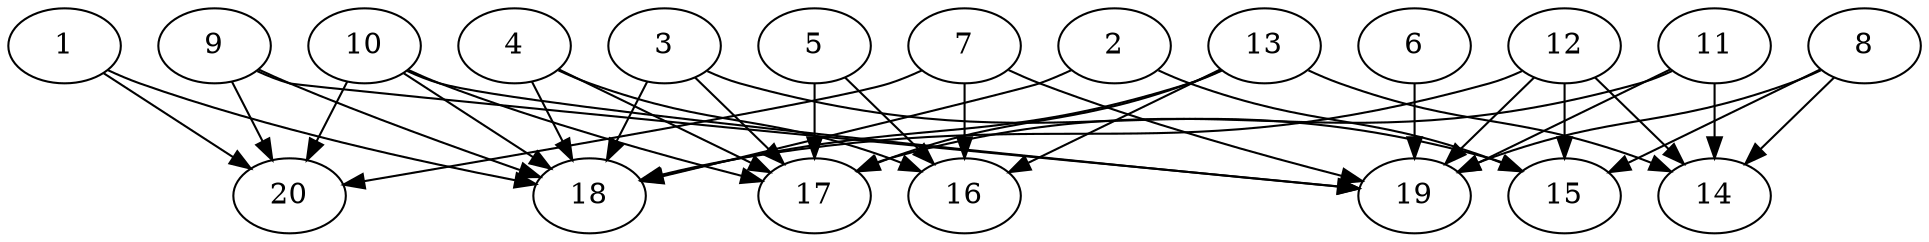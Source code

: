 // DAG automatically generated by daggen at Thu Oct  3 13:58:43 2019
// ./daggen --dot -n 20 --ccr 0.5 --fat 0.9 --regular 0.5 --density 0.9 --mindata 5242880 --maxdata 52428800 
digraph G {
  1 [size="104108032", alpha="0.08", expect_size="52054016"] 
  1 -> 18 [size ="52054016"]
  1 -> 20 [size ="52054016"]
  2 [size="13518848", alpha="0.09", expect_size="6759424"] 
  2 -> 15 [size ="6759424"]
  2 -> 18 [size ="6759424"]
  3 [size="79245312", alpha="0.00", expect_size="39622656"] 
  3 -> 15 [size ="39622656"]
  3 -> 17 [size ="39622656"]
  3 -> 18 [size ="39622656"]
  4 [size="61163520", alpha="0.14", expect_size="30581760"] 
  4 -> 16 [size ="30581760"]
  4 -> 17 [size ="30581760"]
  4 -> 18 [size ="30581760"]
  5 [size="98936832", alpha="0.17", expect_size="49468416"] 
  5 -> 16 [size ="49468416"]
  5 -> 17 [size ="49468416"]
  6 [size="59406336", alpha="0.01", expect_size="29703168"] 
  6 -> 19 [size ="29703168"]
  7 [size="56248320", alpha="0.19", expect_size="28124160"] 
  7 -> 16 [size ="28124160"]
  7 -> 19 [size ="28124160"]
  7 -> 20 [size ="28124160"]
  8 [size="34011136", alpha="0.19", expect_size="17005568"] 
  8 -> 14 [size ="17005568"]
  8 -> 15 [size ="17005568"]
  8 -> 19 [size ="17005568"]
  9 [size="99508224", alpha="0.01", expect_size="49754112"] 
  9 -> 18 [size ="49754112"]
  9 -> 19 [size ="49754112"]
  9 -> 20 [size ="49754112"]
  10 [size="72601600", alpha="0.11", expect_size="36300800"] 
  10 -> 17 [size ="36300800"]
  10 -> 18 [size ="36300800"]
  10 -> 19 [size ="36300800"]
  10 -> 20 [size ="36300800"]
  11 [size="16234496", alpha="0.16", expect_size="8117248"] 
  11 -> 14 [size ="8117248"]
  11 -> 17 [size ="8117248"]
  11 -> 19 [size ="8117248"]
  12 [size="51892224", alpha="0.17", expect_size="25946112"] 
  12 -> 14 [size ="25946112"]
  12 -> 15 [size ="25946112"]
  12 -> 18 [size ="25946112"]
  12 -> 19 [size ="25946112"]
  13 [size="93190144", alpha="0.03", expect_size="46595072"] 
  13 -> 14 [size ="46595072"]
  13 -> 16 [size ="46595072"]
  13 -> 17 [size ="46595072"]
  13 -> 18 [size ="46595072"]
  14 [size="95461376", alpha="0.11", expect_size="47730688"] 
  15 [size="66983936", alpha="0.10", expect_size="33491968"] 
  16 [size="54427648", alpha="0.17", expect_size="27213824"] 
  17 [size="60837888", alpha="0.10", expect_size="30418944"] 
  18 [size="54571008", alpha="0.08", expect_size="27285504"] 
  19 [size="49395712", alpha="0.12", expect_size="24697856"] 
  20 [size="53850112", alpha="0.14", expect_size="26925056"] 
}
